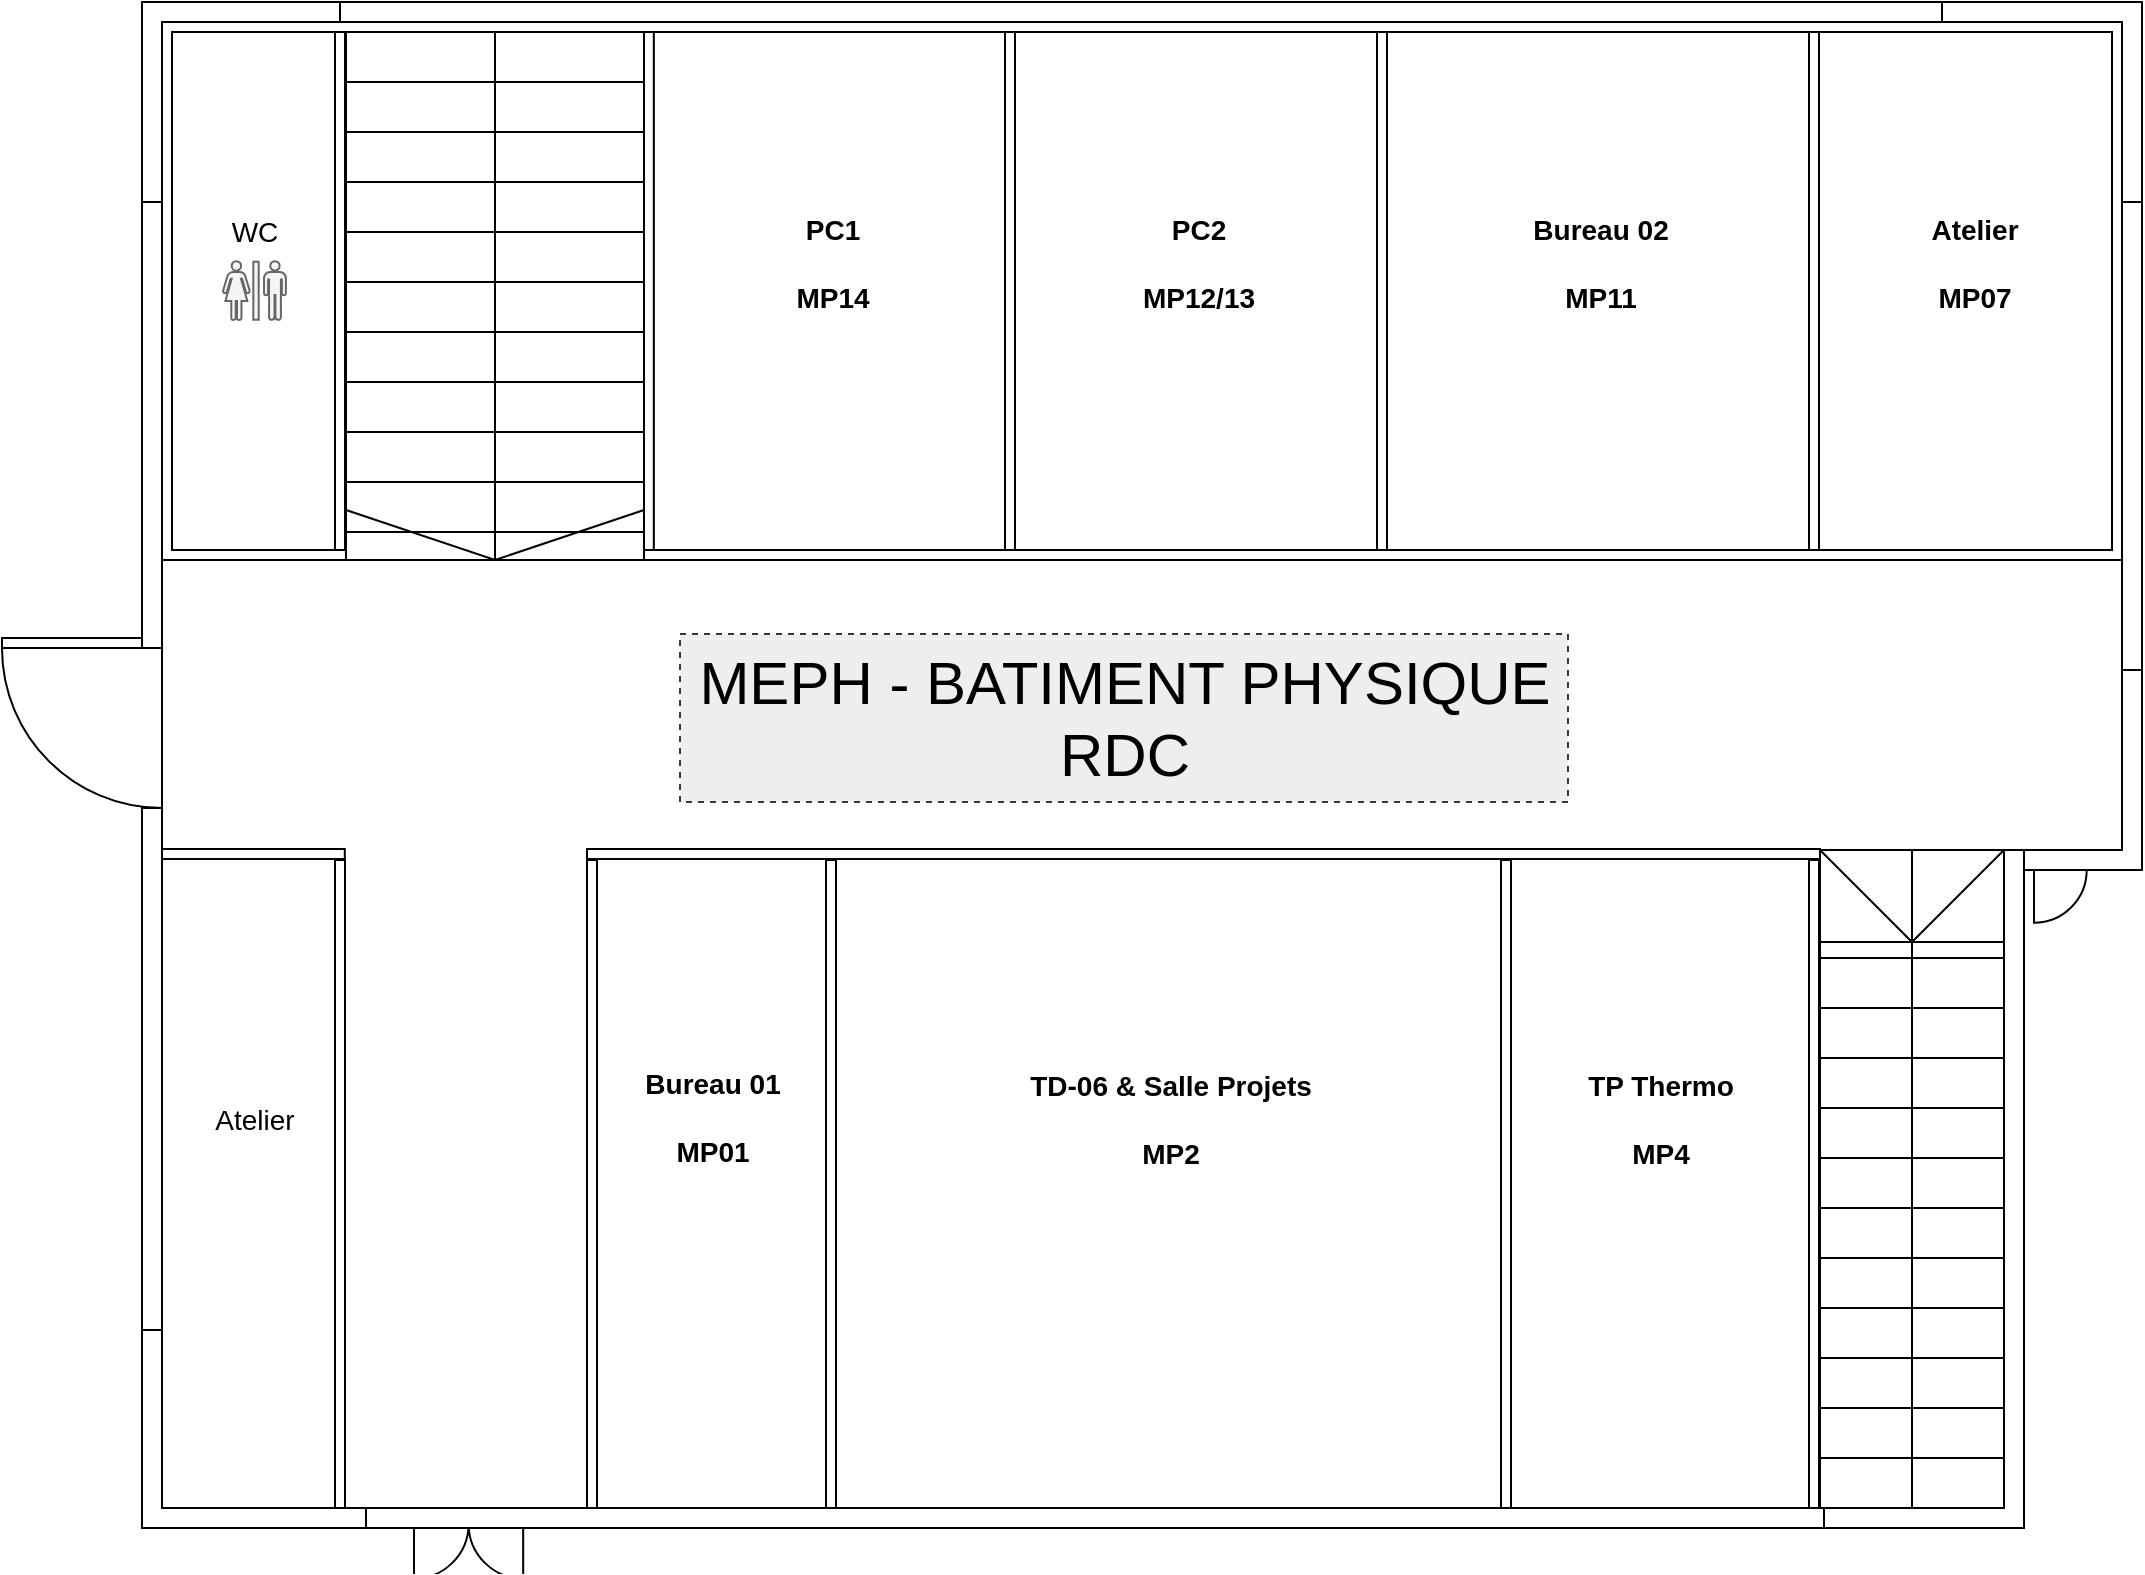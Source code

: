 <mxfile version="24.8.4" pages="4">
  <diagram name="RDC" id="pPMbkzpgSLtbPCeR25Ku">
    <mxGraphModel dx="1378" dy="1134" grid="0" gridSize="10" guides="1" tooltips="1" connect="1" arrows="1" fold="1" page="1" pageScale="1" pageWidth="1169" pageHeight="827" background="none" math="0" shadow="0">
      <root>
        <mxCell id="0" />
        <mxCell id="1" parent="0" />
        <mxCell id="QVF2bsJ_1iVcUbZhZ82J-13" value="" style="verticalLabelPosition=bottom;html=1;verticalAlign=top;align=center;shape=mxgraph.floorplan.wall;direction=south;fontFamily=Helvetica;fontSize=12;wallThickness=5;rotation=90;" parent="1" vertex="1">
          <mxGeometry x="130.57" y="412.19" width="10" height="91.63" as="geometry" />
        </mxCell>
        <mxCell id="QVF2bsJ_1iVcUbZhZ82J-2" value="" style="verticalLabelPosition=bottom;html=1;verticalAlign=top;align=center;shape=mxgraph.floorplan.doorLeft;aspect=fixed;" parent="1" vertex="1">
          <mxGeometry x="1026" y="461" width="26.35" height="28" as="geometry" />
        </mxCell>
        <mxCell id="_IVkNDHX0kQ2XHPlicY4-2" value="" style="verticalLabelPosition=bottom;html=1;verticalAlign=top;align=center;shape=mxgraph.floorplan.doorRight;aspect=fixed;" parent="1" vertex="1">
          <mxGeometry x="10" y="350" width="80" height="85" as="geometry" />
        </mxCell>
        <mxCell id="_IVkNDHX0kQ2XHPlicY4-4" value="" style="verticalLabelPosition=bottom;html=1;verticalAlign=top;align=center;shape=mxgraph.floorplan.wallCorner;direction=north" parent="1" vertex="1">
          <mxGeometry x="80" y="695" width="112" height="100" as="geometry" />
        </mxCell>
        <mxCell id="_IVkNDHX0kQ2XHPlicY4-5" value="" style="verticalLabelPosition=bottom;html=1;verticalAlign=top;align=center;shape=mxgraph.floorplan.wallCorner;" parent="1" vertex="1">
          <mxGeometry x="80" y="32" width="100" height="100" as="geometry" />
        </mxCell>
        <mxCell id="_IVkNDHX0kQ2XHPlicY4-6" value="" style="verticalLabelPosition=bottom;html=1;verticalAlign=top;align=center;shape=mxgraph.floorplan.wallCorner;direction=south;" parent="1" vertex="1">
          <mxGeometry x="980" y="32" width="100" height="100" as="geometry" />
        </mxCell>
        <mxCell id="_IVkNDHX0kQ2XHPlicY4-7" value="" style="verticalLabelPosition=bottom;html=1;verticalAlign=top;align=center;shape=mxgraph.floorplan.wallCorner;direction=west" parent="1" vertex="1">
          <mxGeometry x="921" y="456" width="100" height="339" as="geometry" />
        </mxCell>
        <mxCell id="_IVkNDHX0kQ2XHPlicY4-8" value="" style="verticalLabelPosition=bottom;html=1;verticalAlign=top;align=center;shape=mxgraph.floorplan.wall;direction=south;" parent="1" vertex="1">
          <mxGeometry x="1070" y="132" width="10" height="234" as="geometry" />
        </mxCell>
        <mxCell id="_IVkNDHX0kQ2XHPlicY4-10" value="" style="verticalLabelPosition=bottom;html=1;verticalAlign=top;align=center;shape=mxgraph.floorplan.wall;direction=south;" parent="1" vertex="1">
          <mxGeometry x="80" y="132" width="10" height="223" as="geometry" />
        </mxCell>
        <mxCell id="_IVkNDHX0kQ2XHPlicY4-11" value="" style="verticalLabelPosition=bottom;html=1;verticalAlign=top;align=center;shape=mxgraph.floorplan.wall;direction=south;" parent="1" vertex="1">
          <mxGeometry x="80" y="435" width="10" height="261" as="geometry" />
        </mxCell>
        <mxCell id="_IVkNDHX0kQ2XHPlicY4-12" value="" style="verticalLabelPosition=bottom;html=1;verticalAlign=top;align=center;shape=mxgraph.floorplan.wall;" parent="1" vertex="1">
          <mxGeometry x="179" y="32" width="801" height="10" as="geometry" />
        </mxCell>
        <mxCell id="-AyQobPHOPctwBnEzQVu-1" value="" style="verticalLabelPosition=bottom;html=1;verticalAlign=top;align=center;shape=mxgraph.floorplan.room;wallThickness=5;" parent="1" vertex="1">
          <mxGeometry x="90" y="42" width="980" height="269" as="geometry" />
        </mxCell>
        <mxCell id="-AyQobPHOPctwBnEzQVu-2" value="" style="verticalLabelPosition=bottom;html=1;verticalAlign=top;align=center;shape=mxgraph.floorplan.wall;direction=south;fontFamily=Helvetica;fontSize=12;wallThickness=5;" parent="1" vertex="1">
          <mxGeometry x="174" y="47" width="10" height="259" as="geometry" />
        </mxCell>
        <mxCell id="-AyQobPHOPctwBnEzQVu-5" value="" style="verticalLabelPosition=bottom;html=1;verticalAlign=top;align=center;shape=mxgraph.floorplan.wall;direction=south;fontFamily=Helvetica;fontSize=12;wallThickness=5;" parent="1" vertex="1">
          <mxGeometry x="328.41" y="47" width="10" height="259" as="geometry" />
        </mxCell>
        <mxCell id="-AyQobPHOPctwBnEzQVu-14" value="" style="verticalLabelPosition=bottom;html=1;verticalAlign=top;align=center;shape=mxgraph.floorplan.wall;direction=south;fontFamily=Helvetica;fontSize=12;wallThickness=5;" parent="1" vertex="1">
          <mxGeometry x="509" y="47" width="10" height="259" as="geometry" />
        </mxCell>
        <mxCell id="-AyQobPHOPctwBnEzQVu-17" value="" style="verticalLabelPosition=bottom;html=1;verticalAlign=top;align=center;shape=mxgraph.floorplan.doorDouble;aspect=fixed;strokeColor=default;fontFamily=Helvetica;fontSize=12;fontColor=default;fillColor=default;" parent="1" vertex="1">
          <mxGeometry x="216.0" y="788" width="54.59" height="29" as="geometry" />
        </mxCell>
        <mxCell id="-AyQobPHOPctwBnEzQVu-22" value="" style="verticalLabelPosition=bottom;html=1;verticalAlign=top;align=center;shape=mxgraph.floorplan.wall;fontFamily=Helvetica;fontSize=12;" parent="1" vertex="1">
          <mxGeometry x="192" y="785" width="729" height="10" as="geometry" />
        </mxCell>
        <mxCell id="-AyQobPHOPctwBnEzQVu-25" value="" style="verticalLabelPosition=bottom;html=1;verticalAlign=top;align=center;shape=mxgraph.floorplan.wall;direction=south;fontFamily=Helvetica;fontSize=12;wallThickness=5;" parent="1" vertex="1">
          <mxGeometry x="695" y="47" width="10" height="259" as="geometry" />
        </mxCell>
        <mxCell id="-AyQobPHOPctwBnEzQVu-36" value="" style="verticalLabelPosition=bottom;html=1;verticalAlign=top;align=center;shape=mxgraph.floorplan.wall;direction=south;fontFamily=Helvetica;fontSize=12;wallThickness=5;" parent="1" vertex="1">
          <mxGeometry x="911" y="47" width="10" height="259" as="geometry" />
        </mxCell>
        <mxCell id="-AyQobPHOPctwBnEzQVu-37" value="" style="verticalLabelPosition=bottom;html=1;verticalAlign=top;align=center;shape=mxgraph.floorplan.wall;direction=south;fontFamily=Helvetica;fontSize=12;wallThickness=5;" parent="1" vertex="1">
          <mxGeometry x="300" y="461" width="10" height="324" as="geometry" />
        </mxCell>
        <mxCell id="-AyQobPHOPctwBnEzQVu-42" value="&lt;div style=&quot;font-size: 14px;&quot;&gt;Atelier&lt;/div&gt;&lt;div style=&quot;font-size: 14px;&quot;&gt;&lt;br&gt;&lt;/div&gt;&lt;div style=&quot;font-size: 14px;&quot;&gt;MP07&lt;/div&gt;" style="text;html=1;align=center;verticalAlign=middle;resizable=0;points=[];autosize=1;strokeColor=none;fillColor=none;fontFamily=Helvetica;fontSize=14;fontColor=default;fontStyle=1" parent="1" vertex="1">
          <mxGeometry x="967" y="132" width="58" height="62" as="geometry" />
        </mxCell>
        <mxCell id="-AyQobPHOPctwBnEzQVu-45" value="MEPH - BATIMENT PHYSIQUE&lt;div&gt;RDC&lt;/div&gt;" style="text;html=1;align=center;verticalAlign=middle;resizable=0;points=[];autosize=1;fontFamily=Helvetica;fontSize=30;fillColor=#eeeeee;strokeColor=#36393d;dashed=1;" parent="1" vertex="1">
          <mxGeometry x="349" y="348" width="444" height="84" as="geometry" />
        </mxCell>
        <mxCell id="QVF2bsJ_1iVcUbZhZ82J-1" value="" style="verticalLabelPosition=bottom;html=1;verticalAlign=top;align=center;shape=mxgraph.floorplan.wallCorner;direction=west" parent="1" vertex="1">
          <mxGeometry x="1021" y="366" width="59" height="100" as="geometry" />
        </mxCell>
        <mxCell id="QVF2bsJ_1iVcUbZhZ82J-3" value="" style="verticalLabelPosition=bottom;html=1;verticalAlign=top;align=center;shape=mxgraph.floorplan.stairsRest;rotation=-90;" parent="1" vertex="1">
          <mxGeometry x="800.5" y="574.5" width="329" height="92" as="geometry" />
        </mxCell>
        <mxCell id="QVF2bsJ_1iVcUbZhZ82J-4" value="&lt;div style=&quot;font-size: 14px;&quot;&gt;Bureau 02&lt;/div&gt;&lt;div style=&quot;font-size: 14px;&quot;&gt;&lt;br&gt;&lt;/div&gt;&lt;div style=&quot;font-size: 14px;&quot;&gt;MP11&lt;/div&gt;" style="text;html=1;align=center;verticalAlign=middle;resizable=0;points=[];autosize=1;strokeColor=none;fillColor=none;fontFamily=Helvetica;fontSize=14;fontColor=default;fontStyle=1" parent="1" vertex="1">
          <mxGeometry x="767" y="132" width="83" height="62" as="geometry" />
        </mxCell>
        <mxCell id="QVF2bsJ_1iVcUbZhZ82J-5" value="&lt;div style=&quot;font-size: 14px;&quot;&gt;PC2&lt;/div&gt;&lt;div style=&quot;font-size: 14px;&quot;&gt;&lt;br&gt;&lt;/div&gt;&lt;div style=&quot;font-size: 14px;&quot;&gt;MP12/13&lt;/div&gt;" style="text;html=1;align=center;verticalAlign=middle;resizable=0;points=[];autosize=1;strokeColor=none;fillColor=none;fontFamily=Helvetica;fontSize=14;fontColor=default;fontStyle=1" parent="1" vertex="1">
          <mxGeometry x="571" y="132" width="74" height="62" as="geometry" />
        </mxCell>
        <mxCell id="QVF2bsJ_1iVcUbZhZ82J-6" value="&lt;div style=&quot;font-size: 14px;&quot;&gt;PC1&lt;/div&gt;&lt;div style=&quot;font-size: 14px;&quot;&gt;&lt;br&gt;&lt;/div&gt;&lt;div style=&quot;font-size: 14px;&quot;&gt;MP14&lt;/div&gt;" style="text;html=1;align=center;verticalAlign=middle;resizable=0;points=[];autosize=1;strokeColor=none;fillColor=none;fontFamily=Helvetica;fontSize=14;fontColor=default;fontStyle=1" parent="1" vertex="1">
          <mxGeometry x="397" y="132" width="55" height="62" as="geometry" />
        </mxCell>
        <mxCell id="QVF2bsJ_1iVcUbZhZ82J-7" value="" style="verticalLabelPosition=bottom;html=1;verticalAlign=top;align=center;shape=mxgraph.floorplan.wall;direction=south;fontFamily=Helvetica;fontSize=12;wallThickness=5;rotation=90;" parent="1" vertex="1">
          <mxGeometry x="605.75" y="149.75" width="10" height="616.5" as="geometry" />
        </mxCell>
        <mxCell id="QVF2bsJ_1iVcUbZhZ82J-8" value="" style="verticalLabelPosition=bottom;html=1;verticalAlign=top;align=center;shape=mxgraph.floorplan.wall;direction=south;fontFamily=Helvetica;fontSize=12;wallThickness=5;" parent="1" vertex="1">
          <mxGeometry x="911" y="461" width="10" height="324" as="geometry" />
        </mxCell>
        <mxCell id="QVF2bsJ_1iVcUbZhZ82J-9" value="" style="verticalLabelPosition=bottom;html=1;verticalAlign=top;align=center;shape=mxgraph.floorplan.wall;direction=south;fontFamily=Helvetica;fontSize=12;wallThickness=5;" parent="1" vertex="1">
          <mxGeometry x="419.5" y="461" width="10" height="324" as="geometry" />
        </mxCell>
        <mxCell id="QVF2bsJ_1iVcUbZhZ82J-10" value="" style="verticalLabelPosition=bottom;html=1;verticalAlign=top;align=center;shape=mxgraph.floorplan.wall;direction=south;fontFamily=Helvetica;fontSize=12;wallThickness=5;" parent="1" vertex="1">
          <mxGeometry x="757" y="461" width="10" height="324" as="geometry" />
        </mxCell>
        <mxCell id="QVF2bsJ_1iVcUbZhZ82J-11" value="&lt;div style=&quot;font-size: 14px;&quot;&gt;Bureau 01&lt;/div&gt;&lt;div style=&quot;font-size: 14px;&quot;&gt;&lt;br&gt;&lt;/div&gt;&lt;div style=&quot;font-size: 14px;&quot;&gt;MP01&lt;/div&gt;" style="text;html=1;align=center;verticalAlign=middle;resizable=0;points=[];autosize=1;strokeColor=none;fillColor=none;fontFamily=Helvetica;fontSize=14;fontColor=default;fontStyle=1" parent="1" vertex="1">
          <mxGeometry x="323" y="559" width="83" height="62" as="geometry" />
        </mxCell>
        <mxCell id="QVF2bsJ_1iVcUbZhZ82J-12" value="" style="verticalLabelPosition=bottom;html=1;verticalAlign=top;align=center;shape=mxgraph.floorplan.wall;direction=south;fontFamily=Helvetica;fontSize=12;wallThickness=5;" parent="1" vertex="1">
          <mxGeometry x="174" y="461" width="10" height="324" as="geometry" />
        </mxCell>
        <mxCell id="QVF2bsJ_1iVcUbZhZ82J-14" value="&lt;div style=&quot;font-size: 14px;&quot;&gt;&lt;span style=&quot;font-weight: normal;&quot;&gt;Atelier&lt;/span&gt;&lt;/div&gt;" style="text;html=1;align=center;verticalAlign=middle;resizable=0;points=[];autosize=1;strokeColor=none;fillColor=none;fontFamily=Helvetica;fontSize=14;fontColor=default;fontStyle=1" parent="1" vertex="1">
          <mxGeometry x="107.07" y="576" width="58" height="29" as="geometry" />
        </mxCell>
        <mxCell id="QVF2bsJ_1iVcUbZhZ82J-15" value="&lt;div style=&quot;font-size: 14px;&quot;&gt;TD-06 &amp;amp; Salle Projets&lt;/div&gt;&lt;div style=&quot;font-size: 14px;&quot;&gt;&lt;br&gt;&lt;/div&gt;&lt;div style=&quot;font-size: 14px;&quot;&gt;MP2&lt;/div&gt;" style="text;html=1;align=center;verticalAlign=middle;resizable=0;points=[];autosize=1;strokeColor=none;fillColor=none;fontFamily=Helvetica;fontSize=14;fontColor=default;fontStyle=1" parent="1" vertex="1">
          <mxGeometry x="517" y="559.5" width="153" height="62" as="geometry" />
        </mxCell>
        <mxCell id="QVF2bsJ_1iVcUbZhZ82J-17" value="&lt;div style=&quot;font-size: 14px;&quot;&gt;TP Thermo&lt;/div&gt;&lt;div style=&quot;font-size: 14px;&quot;&gt;&lt;br&gt;&lt;/div&gt;&lt;div style=&quot;font-size: 14px;&quot;&gt;MP4&lt;/div&gt;" style="text;html=1;align=center;verticalAlign=middle;resizable=0;points=[];autosize=1;strokeColor=none;fillColor=none;fontFamily=Helvetica;fontSize=14;fontColor=default;fontStyle=1" parent="1" vertex="1">
          <mxGeometry x="795" y="559.5" width="88" height="62" as="geometry" />
        </mxCell>
        <mxCell id="QVF2bsJ_1iVcUbZhZ82J-18" value="" style="verticalLabelPosition=bottom;html=1;verticalAlign=top;align=center;shape=mxgraph.floorplan.stairs;direction=south;" parent="1" vertex="1">
          <mxGeometry x="182" y="47" width="149" height="264" as="geometry" />
        </mxCell>
        <mxCell id="QVF2bsJ_1iVcUbZhZ82J-19" value="&lt;div style=&quot;font-size: 14px;&quot;&gt;&lt;span style=&quot;font-weight: normal;&quot;&gt;WC&lt;/span&gt;&lt;/div&gt;" style="text;html=1;align=center;verticalAlign=middle;resizable=0;points=[];autosize=1;strokeColor=none;fillColor=none;fontFamily=Helvetica;fontSize=14;fontColor=default;fontStyle=1" parent="1" vertex="1">
          <mxGeometry x="115.57" y="132" width="41" height="29" as="geometry" />
        </mxCell>
        <mxCell id="QVF2bsJ_1iVcUbZhZ82J-20" value="" style="shape=mxgraph.signs.people.unisex;html=1;pointerEvents=1;fillColor=#f5f5f5;strokeColor=#666666;verticalLabelPosition=bottom;verticalAlign=top;align=center;sketch=0;fontColor=#333333;" parent="1" vertex="1">
          <mxGeometry x="120.19" y="161.58" width="31.76" height="29.84" as="geometry" />
        </mxCell>
      </root>
    </mxGraphModel>
  </diagram>
  <diagram name="1ER" id="lTzms5Ag2x-GWfR64x4w">
    <mxGraphModel dx="1378" dy="1134" grid="0" gridSize="10" guides="1" tooltips="1" connect="1" arrows="1" fold="1" page="1" pageScale="1" pageWidth="1169" pageHeight="827" background="none" math="0" shadow="0">
      <root>
        <mxCell id="Q3FDXb9cSVVMJrPv5POJ-0" />
        <mxCell id="Q3FDXb9cSVVMJrPv5POJ-1" parent="Q3FDXb9cSVVMJrPv5POJ-0" />
        <mxCell id="Z5IaBPt9UDDFz6S_rOoi-1" value="" style="verticalLabelPosition=bottom;html=1;verticalAlign=top;align=center;shape=mxgraph.floorplan.wallCorner;direction=north;wallThickness=5;" parent="Q3FDXb9cSVVMJrPv5POJ-1" vertex="1">
          <mxGeometry x="367" y="459" width="57" height="102" as="geometry" />
        </mxCell>
        <mxCell id="Q3FDXb9cSVVMJrPv5POJ-29" value="" style="verticalLabelPosition=bottom;html=1;verticalAlign=top;align=center;shape=mxgraph.floorplan.wall;direction=south;fontFamily=Helvetica;fontSize=12;wallThickness=5;rotation=90;" parent="Q3FDXb9cSVVMJrPv5POJ-1" vertex="1">
          <mxGeometry x="499.45" y="43.44" width="10" height="829.12" as="geometry" />
        </mxCell>
        <mxCell id="Q3FDXb9cSVVMJrPv5POJ-5" value="" style="verticalLabelPosition=bottom;html=1;verticalAlign=top;align=center;shape=mxgraph.floorplan.wallCorner;direction=north" parent="Q3FDXb9cSVVMJrPv5POJ-1" vertex="1">
          <mxGeometry x="80" y="695" width="112" height="100" as="geometry" />
        </mxCell>
        <mxCell id="Q3FDXb9cSVVMJrPv5POJ-6" value="" style="verticalLabelPosition=bottom;html=1;verticalAlign=top;align=center;shape=mxgraph.floorplan.wallCorner;" parent="Q3FDXb9cSVVMJrPv5POJ-1" vertex="1">
          <mxGeometry x="80" y="32" width="100" height="100" as="geometry" />
        </mxCell>
        <mxCell id="Q3FDXb9cSVVMJrPv5POJ-7" value="" style="verticalLabelPosition=bottom;html=1;verticalAlign=top;align=center;shape=mxgraph.floorplan.wallCorner;direction=south;" parent="Q3FDXb9cSVVMJrPv5POJ-1" vertex="1">
          <mxGeometry x="980" y="32" width="100" height="100" as="geometry" />
        </mxCell>
        <mxCell id="Q3FDXb9cSVVMJrPv5POJ-8" value="" style="verticalLabelPosition=bottom;html=1;verticalAlign=top;align=center;shape=mxgraph.floorplan.wallCorner;direction=west" parent="Q3FDXb9cSVVMJrPv5POJ-1" vertex="1">
          <mxGeometry x="921" y="456" width="100" height="339" as="geometry" />
        </mxCell>
        <mxCell id="Q3FDXb9cSVVMJrPv5POJ-9" value="" style="verticalLabelPosition=bottom;html=1;verticalAlign=top;align=center;shape=mxgraph.floorplan.wall;direction=south;" parent="Q3FDXb9cSVVMJrPv5POJ-1" vertex="1">
          <mxGeometry x="1070" y="132" width="10" height="234" as="geometry" />
        </mxCell>
        <mxCell id="Q3FDXb9cSVVMJrPv5POJ-10" value="" style="verticalLabelPosition=bottom;html=1;verticalAlign=top;align=center;shape=mxgraph.floorplan.wall;direction=south;" parent="Q3FDXb9cSVVMJrPv5POJ-1" vertex="1">
          <mxGeometry x="80" y="132" width="10" height="564" as="geometry" />
        </mxCell>
        <mxCell id="Q3FDXb9cSVVMJrPv5POJ-12" value="" style="verticalLabelPosition=bottom;html=1;verticalAlign=top;align=center;shape=mxgraph.floorplan.wall;" parent="Q3FDXb9cSVVMJrPv5POJ-1" vertex="1">
          <mxGeometry x="179" y="32" width="801" height="10" as="geometry" />
        </mxCell>
        <mxCell id="Q3FDXb9cSVVMJrPv5POJ-13" value="" style="verticalLabelPosition=bottom;html=1;verticalAlign=top;align=center;shape=mxgraph.floorplan.room;wallThickness=5;" parent="Q3FDXb9cSVVMJrPv5POJ-1" vertex="1">
          <mxGeometry x="90" y="42" width="980" height="269" as="geometry" />
        </mxCell>
        <mxCell id="Q3FDXb9cSVVMJrPv5POJ-14" value="" style="verticalLabelPosition=bottom;html=1;verticalAlign=top;align=center;shape=mxgraph.floorplan.wall;direction=south;fontFamily=Helvetica;fontSize=12;wallThickness=5;" parent="Q3FDXb9cSVVMJrPv5POJ-1" vertex="1">
          <mxGeometry x="174" y="47" width="10" height="259" as="geometry" />
        </mxCell>
        <mxCell id="Q3FDXb9cSVVMJrPv5POJ-15" value="" style="verticalLabelPosition=bottom;html=1;verticalAlign=top;align=center;shape=mxgraph.floorplan.wall;direction=south;fontFamily=Helvetica;fontSize=12;wallThickness=5;" parent="Q3FDXb9cSVVMJrPv5POJ-1" vertex="1">
          <mxGeometry x="328.41" y="47" width="10" height="259" as="geometry" />
        </mxCell>
        <mxCell id="Q3FDXb9cSVVMJrPv5POJ-16" value="" style="verticalLabelPosition=bottom;html=1;verticalAlign=top;align=center;shape=mxgraph.floorplan.wall;direction=south;fontFamily=Helvetica;fontSize=12;wallThickness=5;" parent="Q3FDXb9cSVVMJrPv5POJ-1" vertex="1">
          <mxGeometry x="509" y="47" width="10" height="259" as="geometry" />
        </mxCell>
        <mxCell id="Q3FDXb9cSVVMJrPv5POJ-18" value="" style="verticalLabelPosition=bottom;html=1;verticalAlign=top;align=center;shape=mxgraph.floorplan.wall;fontFamily=Helvetica;fontSize=12;" parent="Q3FDXb9cSVVMJrPv5POJ-1" vertex="1">
          <mxGeometry x="192" y="785" width="729" height="10" as="geometry" />
        </mxCell>
        <mxCell id="Q3FDXb9cSVVMJrPv5POJ-19" value="" style="verticalLabelPosition=bottom;html=1;verticalAlign=top;align=center;shape=mxgraph.floorplan.wall;direction=south;fontFamily=Helvetica;fontSize=12;wallThickness=5;" parent="Q3FDXb9cSVVMJrPv5POJ-1" vertex="1">
          <mxGeometry x="695" y="47" width="10" height="259" as="geometry" />
        </mxCell>
        <mxCell id="Q3FDXb9cSVVMJrPv5POJ-20" value="" style="verticalLabelPosition=bottom;html=1;verticalAlign=top;align=center;shape=mxgraph.floorplan.wall;direction=south;fontFamily=Helvetica;fontSize=12;wallThickness=5;" parent="Q3FDXb9cSVVMJrPv5POJ-1" vertex="1">
          <mxGeometry x="911" y="47" width="10" height="259" as="geometry" />
        </mxCell>
        <mxCell id="Q3FDXb9cSVVMJrPv5POJ-22" value="&lt;div style=&quot;font-size: 14px;&quot;&gt;TP Méca des fluides&lt;/div&gt;&lt;div style=&quot;font-size: 14px;&quot;&gt;&lt;br&gt;&lt;/div&gt;&lt;div style=&quot;font-size: 14px;&quot;&gt;MP30&lt;/div&gt;" style="text;html=1;align=center;verticalAlign=middle;resizable=0;points=[];autosize=1;strokeColor=none;fillColor=none;fontFamily=Helvetica;fontSize=14;fontColor=default;fontStyle=1" parent="Q3FDXb9cSVVMJrPv5POJ-1" vertex="1">
          <mxGeometry x="916" y="132" width="145" height="62" as="geometry" />
        </mxCell>
        <mxCell id="Q3FDXb9cSVVMJrPv5POJ-23" value="MEPH - BATIMENT PHYSIQUE&lt;div&gt;1ER ETAGE&lt;/div&gt;" style="text;html=1;align=center;verticalAlign=middle;resizable=0;points=[];autosize=1;fontFamily=Helvetica;fontSize=30;fillColor=#eeeeee;strokeColor=#36393d;dashed=1;" parent="Q3FDXb9cSVVMJrPv5POJ-1" vertex="1">
          <mxGeometry x="349" y="348" width="444" height="84" as="geometry" />
        </mxCell>
        <mxCell id="Q3FDXb9cSVVMJrPv5POJ-24" value="" style="verticalLabelPosition=bottom;html=1;verticalAlign=top;align=center;shape=mxgraph.floorplan.wallCorner;direction=west" parent="Q3FDXb9cSVVMJrPv5POJ-1" vertex="1">
          <mxGeometry x="1021" y="366" width="59" height="100" as="geometry" />
        </mxCell>
        <mxCell id="Q3FDXb9cSVVMJrPv5POJ-25" value="" style="verticalLabelPosition=bottom;html=1;verticalAlign=top;align=center;shape=mxgraph.floorplan.stairsRest;rotation=-90;" parent="Q3FDXb9cSVVMJrPv5POJ-1" vertex="1">
          <mxGeometry x="800.5" y="574.5" width="329" height="92" as="geometry" />
        </mxCell>
        <mxCell id="Q3FDXb9cSVVMJrPv5POJ-26" value="&lt;div style=&quot;font-size: 14px;&quot;&gt;Chambre Anéchoïque&lt;/div&gt;&lt;div style=&quot;font-size: 14px;&quot;&gt;&lt;br&gt;&lt;/div&gt;&lt;div style=&quot;font-size: 14px;&quot;&gt;MP?&lt;/div&gt;" style="text;html=1;align=center;verticalAlign=middle;resizable=0;points=[];autosize=1;strokeColor=none;fillColor=none;fontFamily=Helvetica;fontSize=14;fontColor=default;fontStyle=1" parent="Q3FDXb9cSVVMJrPv5POJ-1" vertex="1">
          <mxGeometry x="732" y="132" width="153" height="62" as="geometry" />
        </mxCell>
        <mxCell id="Q3FDXb9cSVVMJrPv5POJ-27" value="&lt;div style=&quot;font-size: 14px;&quot;&gt;TP Electronique&lt;/div&gt;&lt;div style=&quot;font-size: 14px;&quot;&gt;Instrumentation&lt;/div&gt;&lt;div style=&quot;font-size: 14px;&quot;&gt;&lt;br&gt;&lt;/div&gt;&lt;div style=&quot;font-size: 14px;&quot;&gt;MP36&lt;/div&gt;" style="text;html=1;align=center;verticalAlign=middle;resizable=0;points=[];autosize=1;strokeColor=none;fillColor=none;fontFamily=Helvetica;fontSize=14;fontColor=default;fontStyle=1" parent="Q3FDXb9cSVVMJrPv5POJ-1" vertex="1">
          <mxGeometry x="549" y="115" width="117" height="79" as="geometry" />
        </mxCell>
        <mxCell id="Q3FDXb9cSVVMJrPv5POJ-28" value="&lt;div style=&quot;font-size: 14px;&quot;&gt;TP Acoustique&lt;/div&gt;&lt;div style=&quot;font-size: 14px;&quot;&gt;&lt;br&gt;&lt;/div&gt;&lt;div style=&quot;font-size: 14px;&quot;&gt;MP37&lt;/div&gt;" style="text;html=1;align=center;verticalAlign=middle;resizable=0;points=[];autosize=1;strokeColor=none;fillColor=none;fontFamily=Helvetica;fontSize=14;fontColor=default;fontStyle=1" parent="Q3FDXb9cSVVMJrPv5POJ-1" vertex="1">
          <mxGeometry x="371" y="132" width="108" height="62" as="geometry" />
        </mxCell>
        <mxCell id="Q3FDXb9cSVVMJrPv5POJ-30" value="" style="verticalLabelPosition=bottom;html=1;verticalAlign=top;align=center;shape=mxgraph.floorplan.wall;direction=south;fontFamily=Helvetica;fontSize=12;wallThickness=5;" parent="Q3FDXb9cSVVMJrPv5POJ-1" vertex="1">
          <mxGeometry x="911" y="461" width="10" height="324" as="geometry" />
        </mxCell>
        <mxCell id="Q3FDXb9cSVVMJrPv5POJ-31" value="" style="verticalLabelPosition=bottom;html=1;verticalAlign=top;align=center;shape=mxgraph.floorplan.wall;direction=south;fontFamily=Helvetica;fontSize=12;wallThickness=5;" parent="Q3FDXb9cSVVMJrPv5POJ-1" vertex="1">
          <mxGeometry x="419.5" y="461" width="10" height="324" as="geometry" />
        </mxCell>
        <mxCell id="Q3FDXb9cSVVMJrPv5POJ-32" value="" style="verticalLabelPosition=bottom;html=1;verticalAlign=top;align=center;shape=mxgraph.floorplan.wall;direction=south;fontFamily=Helvetica;fontSize=12;wallThickness=5;" parent="Q3FDXb9cSVVMJrPv5POJ-1" vertex="1">
          <mxGeometry x="757" y="461" width="10" height="324" as="geometry" />
        </mxCell>
        <mxCell id="Q3FDXb9cSVVMJrPv5POJ-33" value="&lt;div style=&quot;font-size: 14px;&quot;&gt;Bureau 03&lt;/div&gt;&lt;div style=&quot;font-size: 14px;&quot;&gt;&lt;br&gt;&lt;/div&gt;&lt;div style=&quot;font-size: 14px;&quot;&gt;MP22&lt;/div&gt;" style="text;html=1;align=center;verticalAlign=middle;resizable=0;points=[];autosize=1;strokeColor=none;fillColor=none;fontFamily=Helvetica;fontSize=14;fontColor=default;fontStyle=1" parent="Q3FDXb9cSVVMJrPv5POJ-1" vertex="1">
          <mxGeometry x="156.57" y="589.5" width="83" height="62" as="geometry" />
        </mxCell>
        <mxCell id="Q3FDXb9cSVVMJrPv5POJ-36" value="&lt;div style=&quot;font-size: 14px;&quot;&gt;TP Electronique&lt;/div&gt;&lt;div style=&quot;font-size: 14px;&quot;&gt;Multi-capteurs&lt;/div&gt;&lt;div style=&quot;font-size: 14px;&quot;&gt;&lt;br&gt;&lt;/div&gt;&lt;div style=&quot;font-size: 14px;&quot;&gt;MP25&lt;/div&gt;" style="text;html=1;align=center;verticalAlign=middle;resizable=0;points=[];autosize=1;strokeColor=none;fillColor=none;fontFamily=Helvetica;fontSize=14;fontColor=default;fontStyle=1" parent="Q3FDXb9cSVVMJrPv5POJ-1" vertex="1">
          <mxGeometry x="445.95" y="572.5" width="117" height="79" as="geometry" />
        </mxCell>
        <mxCell id="Q3FDXb9cSVVMJrPv5POJ-37" value="&lt;div style=&quot;font-size: 14px;&quot;&gt;TP Méca Vibratoire&lt;/div&gt;&lt;div style=&quot;font-size: 14px;&quot;&gt;Electromag&lt;/div&gt;&lt;div style=&quot;font-size: 14px;&quot;&gt;&lt;br&gt;&lt;/div&gt;&lt;div style=&quot;font-size: 14px;&quot;&gt;MP27&lt;/div&gt;" style="text;html=1;align=center;verticalAlign=middle;resizable=0;points=[];autosize=1;strokeColor=none;fillColor=none;fontFamily=Helvetica;fontSize=14;fontColor=default;fontStyle=1" parent="Q3FDXb9cSVVMJrPv5POJ-1" vertex="1">
          <mxGeometry x="605" y="572.5" width="137" height="79" as="geometry" />
        </mxCell>
        <mxCell id="Q3FDXb9cSVVMJrPv5POJ-39" value="" style="verticalLabelPosition=bottom;html=1;verticalAlign=top;align=center;shape=mxgraph.floorplan.stairs;direction=south;" parent="Q3FDXb9cSVVMJrPv5POJ-1" vertex="1">
          <mxGeometry x="182" y="47" width="149" height="264" as="geometry" />
        </mxCell>
        <mxCell id="Q3FDXb9cSVVMJrPv5POJ-40" value="&lt;div style=&quot;font-size: 14px;&quot;&gt;&lt;span style=&quot;font-weight: normal;&quot;&gt;WC&lt;/span&gt;&lt;/div&gt;" style="text;html=1;align=center;verticalAlign=middle;resizable=0;points=[];autosize=1;strokeColor=none;fillColor=none;fontFamily=Helvetica;fontSize=14;fontColor=default;fontStyle=1" parent="Q3FDXb9cSVVMJrPv5POJ-1" vertex="1">
          <mxGeometry x="115.57" y="132" width="41" height="29" as="geometry" />
        </mxCell>
        <mxCell id="Q3FDXb9cSVVMJrPv5POJ-41" value="" style="shape=mxgraph.signs.people.unisex;html=1;pointerEvents=1;fillColor=#f5f5f5;strokeColor=#666666;verticalLabelPosition=bottom;verticalAlign=top;align=center;sketch=0;fontColor=#333333;" parent="Q3FDXb9cSVVMJrPv5POJ-1" vertex="1">
          <mxGeometry x="120.19" y="161.58" width="31.76" height="29.84" as="geometry" />
        </mxCell>
        <mxCell id="Z5IaBPt9UDDFz6S_rOoi-0" value="" style="verticalLabelPosition=bottom;html=1;verticalAlign=top;align=center;shape=mxgraph.floorplan.wall;direction=south;fontFamily=Helvetica;fontSize=12;wallThickness=5;" parent="Q3FDXb9cSVVMJrPv5POJ-1" vertex="1">
          <mxGeometry x="306" y="461" width="10" height="324" as="geometry" />
        </mxCell>
        <mxCell id="Z5IaBPt9UDDFz6S_rOoi-2" value="&lt;div style=&quot;font-size: 14px;&quot;&gt;&lt;span style=&quot;font-weight: normal;&quot;&gt;Stockage&lt;/span&gt;&lt;/div&gt;&lt;div style=&quot;font-size: 14px;&quot;&gt;&lt;span style=&quot;font-weight: normal;&quot;&gt;&lt;br&gt;&lt;/span&gt;&lt;/div&gt;&lt;div style=&quot;font-size: 14px;&quot;&gt;&lt;span style=&quot;font-weight: normal;&quot;&gt;MP21&lt;/span&gt;&lt;/div&gt;" style="text;html=1;align=center;verticalAlign=middle;resizable=0;points=[];autosize=1;strokeColor=none;fillColor=none;fontFamily=Helvetica;fontSize=14;fontColor=default;fontStyle=1" parent="Q3FDXb9cSVVMJrPv5POJ-1" vertex="1">
          <mxGeometry x="330" y="590" width="76" height="62" as="geometry" />
        </mxCell>
        <mxCell id="Z5IaBPt9UDDFz6S_rOoi-3" value="&lt;div style=&quot;font-size: 9px;&quot;&gt;&lt;span style=&quot;font-weight: normal; font-size: 9px;&quot;&gt;Local&lt;/span&gt;&lt;/div&gt;&lt;div style=&quot;font-size: 9px;&quot;&gt;&lt;span style=&quot;font-weight: normal; font-size: 9px;&quot;&gt;Technique&lt;/span&gt;&lt;/div&gt;&lt;div style=&quot;font-size: 9px;&quot;&gt;&lt;span style=&quot;font-weight: normal; font-size: 9px;&quot;&gt;Réseau&lt;/span&gt;&lt;/div&gt;" style="text;html=1;align=center;verticalAlign=middle;resizable=0;points=[];autosize=1;strokeColor=none;fillColor=none;fontFamily=Helvetica;fontSize=9;fontColor=default;fontStyle=1" parent="Q3FDXb9cSVVMJrPv5POJ-1" vertex="1">
          <mxGeometry x="366" y="488" width="59" height="44" as="geometry" />
        </mxCell>
        <mxCell id="DoBCswWXR6I-hDUjXMwj-0" value="&lt;div style=&quot;font-size: 14px;&quot;&gt;TP Méca des fluides&lt;/div&gt;&lt;div style=&quot;font-size: 14px;&quot;&gt;&lt;br&gt;&lt;/div&gt;&lt;div style=&quot;font-size: 14px;&quot;&gt;MP28&lt;/div&gt;" style="text;html=1;align=center;verticalAlign=middle;resizable=0;points=[];autosize=1;strokeColor=none;fillColor=none;fontFamily=Helvetica;fontSize=14;fontColor=default;fontStyle=1" vertex="1" parent="Q3FDXb9cSVVMJrPv5POJ-1">
          <mxGeometry x="766" y="589.5" width="145" height="62" as="geometry" />
        </mxCell>
        <mxCell id="DoBCswWXR6I-hDUjXMwj-1" value="" style="verticalLabelPosition=bottom;html=1;verticalAlign=top;align=center;shape=mxgraph.floorplan.wall;direction=south;fontFamily=Helvetica;fontSize=12;wallThickness=5;" vertex="1" parent="Q3FDXb9cSVVMJrPv5POJ-1">
          <mxGeometry x="580" y="461" width="10" height="324" as="geometry" />
        </mxCell>
      </root>
    </mxGraphModel>
  </diagram>
  <diagram id="KzonhfS6JFtZSyby_qVL" name="Baie 1er etage">
    <mxGraphModel dx="1740" dy="1148" grid="1" gridSize="10" guides="1" tooltips="1" connect="1" arrows="1" fold="1" page="1" pageScale="1" pageWidth="827" pageHeight="1169" math="0" shadow="0">
      <root>
        <mxCell id="0" />
        <mxCell id="1" parent="0" />
        <mxCell id="J5NKjMaJiQjN-nnqemLr-1" value="" style="verticalLabelPosition=bottom;dashed=0;shadow=0;html=1;align=center;verticalAlign=top;shape=mxgraph.cabinets.cabinet;hasStand=1" vertex="1" parent="1">
          <mxGeometry x="80" y="190" width="620" height="930" as="geometry" />
        </mxCell>
        <mxCell id="J5NKjMaJiQjN-nnqemLr-2" value="" style="shape=mxgraph.rack.cisco.cisco_nexus_3064_switch;html=1;labelPosition=right;align=left;spacingLeft=15;dashed=0;shadow=0;fillColor=#ffffff;" vertex="1" parent="1">
          <mxGeometry x="95" y="410" width="590" height="70" as="geometry" />
        </mxCell>
        <mxCell id="J5NKjMaJiQjN-nnqemLr-3" value="" style="shape=mxgraph.rack.cisco.cisco_nexus_3064_switch;html=1;labelPosition=right;align=left;spacingLeft=15;dashed=0;shadow=0;fillColor=#ffffff;" vertex="1" parent="1">
          <mxGeometry x="95" y="510" width="590" height="70" as="geometry" />
        </mxCell>
        <mxCell id="J5NKjMaJiQjN-nnqemLr-4" value="Baie Réseau bat. physique (1er)" style="text;html=1;align=center;verticalAlign=middle;resizable=0;points=[];autosize=1;fontFamily=Helvetica;fontSize=30;fillColor=#eeeeee;strokeColor=#36393d;dashed=1;" vertex="1" parent="1">
          <mxGeometry x="165" y="39" width="450" height="50" as="geometry" />
        </mxCell>
      </root>
    </mxGraphModel>
  </diagram>
  <diagram name="2EME" id="QVrXLG03wh3Z3alblfzx">
    <mxGraphModel dx="1198" dy="1134" grid="0" gridSize="10" guides="1" tooltips="1" connect="1" arrows="1" fold="1" page="1" pageScale="1" pageWidth="1169" pageHeight="827" background="none" math="0" shadow="0">
      <root>
        <mxCell id="df3DP3QnAvFe5xYJdQJ--0" />
        <mxCell id="df3DP3QnAvFe5xYJdQJ--1" parent="df3DP3QnAvFe5xYJdQJ--0" />
        <mxCell id="df3DP3QnAvFe5xYJdQJ--5" value="" style="verticalLabelPosition=bottom;html=1;verticalAlign=top;align=center;shape=mxgraph.floorplan.wallCorner;direction=north" parent="df3DP3QnAvFe5xYJdQJ--1" vertex="1">
          <mxGeometry x="80" y="695" width="112" height="100" as="geometry" />
        </mxCell>
        <mxCell id="df3DP3QnAvFe5xYJdQJ--6" value="" style="verticalLabelPosition=bottom;html=1;verticalAlign=top;align=center;shape=mxgraph.floorplan.wallCorner;" parent="df3DP3QnAvFe5xYJdQJ--1" vertex="1">
          <mxGeometry x="80" y="32" width="100" height="100" as="geometry" />
        </mxCell>
        <mxCell id="df3DP3QnAvFe5xYJdQJ--7" value="" style="verticalLabelPosition=bottom;html=1;verticalAlign=top;align=center;shape=mxgraph.floorplan.wallCorner;direction=south;" parent="df3DP3QnAvFe5xYJdQJ--1" vertex="1">
          <mxGeometry x="980" y="32" width="100" height="100" as="geometry" />
        </mxCell>
        <mxCell id="df3DP3QnAvFe5xYJdQJ--8" value="" style="verticalLabelPosition=bottom;html=1;verticalAlign=top;align=center;shape=mxgraph.floorplan.wallCorner;direction=west" parent="df3DP3QnAvFe5xYJdQJ--1" vertex="1">
          <mxGeometry x="921" y="456" width="100" height="339" as="geometry" />
        </mxCell>
        <mxCell id="df3DP3QnAvFe5xYJdQJ--9" value="" style="verticalLabelPosition=bottom;html=1;verticalAlign=top;align=center;shape=mxgraph.floorplan.wall;direction=south;" parent="df3DP3QnAvFe5xYJdQJ--1" vertex="1">
          <mxGeometry x="1070" y="132" width="10" height="234" as="geometry" />
        </mxCell>
        <mxCell id="df3DP3QnAvFe5xYJdQJ--10" value="" style="verticalLabelPosition=bottom;html=1;verticalAlign=top;align=center;shape=mxgraph.floorplan.wall;direction=south;" parent="df3DP3QnAvFe5xYJdQJ--1" vertex="1">
          <mxGeometry x="80" y="132" width="10" height="564" as="geometry" />
        </mxCell>
        <mxCell id="df3DP3QnAvFe5xYJdQJ--12" value="" style="verticalLabelPosition=bottom;html=1;verticalAlign=top;align=center;shape=mxgraph.floorplan.wall;" parent="df3DP3QnAvFe5xYJdQJ--1" vertex="1">
          <mxGeometry x="179" y="32" width="801" height="10" as="geometry" />
        </mxCell>
        <mxCell id="df3DP3QnAvFe5xYJdQJ--13" value="" style="verticalLabelPosition=bottom;html=1;verticalAlign=top;align=center;shape=mxgraph.floorplan.room;wallThickness=5;" parent="df3DP3QnAvFe5xYJdQJ--1" vertex="1">
          <mxGeometry x="90" y="42" width="980" height="269" as="geometry" />
        </mxCell>
        <mxCell id="df3DP3QnAvFe5xYJdQJ--14" value="" style="verticalLabelPosition=bottom;html=1;verticalAlign=top;align=center;shape=mxgraph.floorplan.wall;direction=south;fontFamily=Helvetica;fontSize=12;wallThickness=5;" parent="df3DP3QnAvFe5xYJdQJ--1" vertex="1">
          <mxGeometry x="174" y="47" width="10" height="259" as="geometry" />
        </mxCell>
        <mxCell id="df3DP3QnAvFe5xYJdQJ--15" value="" style="verticalLabelPosition=bottom;html=1;verticalAlign=top;align=center;shape=mxgraph.floorplan.wall;direction=south;fontFamily=Helvetica;fontSize=12;wallThickness=5;" parent="df3DP3QnAvFe5xYJdQJ--1" vertex="1">
          <mxGeometry x="328.41" y="47" width="10" height="259" as="geometry" />
        </mxCell>
        <mxCell id="df3DP3QnAvFe5xYJdQJ--16" value="" style="verticalLabelPosition=bottom;html=1;verticalAlign=top;align=center;shape=mxgraph.floorplan.wall;direction=south;fontFamily=Helvetica;fontSize=12;wallThickness=5;" parent="df3DP3QnAvFe5xYJdQJ--1" vertex="1">
          <mxGeometry x="432" y="47" width="10" height="259" as="geometry" />
        </mxCell>
        <mxCell id="df3DP3QnAvFe5xYJdQJ--18" value="" style="verticalLabelPosition=bottom;html=1;verticalAlign=top;align=center;shape=mxgraph.floorplan.wall;fontFamily=Helvetica;fontSize=12;" parent="df3DP3QnAvFe5xYJdQJ--1" vertex="1">
          <mxGeometry x="192" y="785" width="729" height="10" as="geometry" />
        </mxCell>
        <mxCell id="df3DP3QnAvFe5xYJdQJ--19" value="" style="verticalLabelPosition=bottom;html=1;verticalAlign=top;align=center;shape=mxgraph.floorplan.wall;direction=south;fontFamily=Helvetica;fontSize=12;wallThickness=5;" parent="df3DP3QnAvFe5xYJdQJ--1" vertex="1">
          <mxGeometry x="731.5" y="47" width="10" height="259" as="geometry" />
        </mxCell>
        <mxCell id="df3DP3QnAvFe5xYJdQJ--20" value="" style="verticalLabelPosition=bottom;html=1;verticalAlign=top;align=center;shape=mxgraph.floorplan.wall;direction=south;fontFamily=Helvetica;fontSize=12;wallThickness=5;" parent="df3DP3QnAvFe5xYJdQJ--1" vertex="1">
          <mxGeometry x="911" y="47" width="10" height="259" as="geometry" />
        </mxCell>
        <mxCell id="df3DP3QnAvFe5xYJdQJ--21" value="" style="verticalLabelPosition=bottom;html=1;verticalAlign=top;align=center;shape=mxgraph.floorplan.wall;direction=south;fontFamily=Helvetica;fontSize=12;wallThickness=5;" parent="df3DP3QnAvFe5xYJdQJ--1" vertex="1">
          <mxGeometry x="328.41" y="461" width="10" height="324" as="geometry" />
        </mxCell>
        <mxCell id="df3DP3QnAvFe5xYJdQJ--22" value="&lt;div style=&quot;font-size: 14px;&quot;&gt;Bureau 04&lt;/div&gt;&lt;div style=&quot;font-size: 14px;&quot;&gt;&lt;br&gt;&lt;/div&gt;&lt;div style=&quot;font-size: 14px;&quot;&gt;MP49&lt;/div&gt;" style="text;html=1;align=center;verticalAlign=middle;resizable=0;points=[];autosize=1;strokeColor=none;fillColor=none;fontFamily=Helvetica;fontSize=14;fontColor=default;fontStyle=1" parent="df3DP3QnAvFe5xYJdQJ--1" vertex="1">
          <mxGeometry x="955" y="132" width="83" height="62" as="geometry" />
        </mxCell>
        <mxCell id="df3DP3QnAvFe5xYJdQJ--23" value="MEPH - BATIMENT PHYSIQUE&lt;div&gt;2EME ETAGE&lt;/div&gt;" style="text;html=1;align=center;verticalAlign=middle;resizable=0;points=[];autosize=1;fontFamily=Helvetica;fontSize=30;fillColor=#eeeeee;strokeColor=#36393d;dashed=1;" parent="df3DP3QnAvFe5xYJdQJ--1" vertex="1">
          <mxGeometry x="349" y="348" width="444" height="84" as="geometry" />
        </mxCell>
        <mxCell id="df3DP3QnAvFe5xYJdQJ--24" value="" style="verticalLabelPosition=bottom;html=1;verticalAlign=top;align=center;shape=mxgraph.floorplan.wallCorner;direction=west" parent="df3DP3QnAvFe5xYJdQJ--1" vertex="1">
          <mxGeometry x="1021" y="366" width="59" height="100" as="geometry" />
        </mxCell>
        <mxCell id="df3DP3QnAvFe5xYJdQJ--25" value="" style="verticalLabelPosition=bottom;html=1;verticalAlign=top;align=center;shape=mxgraph.floorplan.stairsRest;rotation=-90;" parent="df3DP3QnAvFe5xYJdQJ--1" vertex="1">
          <mxGeometry x="800.5" y="574.5" width="329" height="92" as="geometry" />
        </mxCell>
        <mxCell id="df3DP3QnAvFe5xYJdQJ--26" value="&lt;div style=&quot;font-size: 14px;&quot;&gt;Salle TD 07&lt;/div&gt;&lt;div style=&quot;font-size: 14px;&quot;&gt;&lt;br&gt;&lt;/div&gt;&lt;div style=&quot;font-size: 14px;&quot;&gt;MP50&lt;/div&gt;" style="text;html=1;align=center;verticalAlign=middle;resizable=0;points=[];autosize=1;strokeColor=none;fillColor=none;fontFamily=Helvetica;fontSize=14;fontColor=default;fontStyle=1" parent="df3DP3QnAvFe5xYJdQJ--1" vertex="1">
          <mxGeometry x="781" y="132" width="91" height="62" as="geometry" />
        </mxCell>
        <mxCell id="df3DP3QnAvFe5xYJdQJ--27" value="&lt;div style=&quot;font-size: 14px;&quot;&gt;TP Optique&lt;/div&gt;&lt;div style=&quot;font-size: 14px;&quot;&gt;&lt;br&gt;&lt;/div&gt;&lt;div style=&quot;font-size: 14px;&quot;&gt;MP52&lt;/div&gt;" style="text;html=1;align=center;verticalAlign=middle;resizable=0;points=[];autosize=1;strokeColor=none;fillColor=none;fontFamily=Helvetica;fontSize=14;fontColor=default;fontStyle=1" parent="df3DP3QnAvFe5xYJdQJ--1" vertex="1">
          <mxGeometry x="526.5" y="132" width="89" height="62" as="geometry" />
        </mxCell>
        <mxCell id="df3DP3QnAvFe5xYJdQJ--28" value="&lt;div style=&quot;font-size: 14px;&quot;&gt;Salle RX&lt;/div&gt;&lt;div style=&quot;font-size: 14px;&quot;&gt;&lt;br&gt;&lt;/div&gt;&lt;div style=&quot;font-size: 14px;&quot;&gt;MP53&lt;/div&gt;" style="text;html=1;align=center;verticalAlign=middle;resizable=0;points=[];autosize=1;strokeColor=none;fillColor=none;fontFamily=Helvetica;fontSize=14;fontColor=default;fontStyle=1" parent="df3DP3QnAvFe5xYJdQJ--1" vertex="1">
          <mxGeometry x="349" y="132" width="72" height="62" as="geometry" />
        </mxCell>
        <mxCell id="df3DP3QnAvFe5xYJdQJ--29" value="" style="verticalLabelPosition=bottom;html=1;verticalAlign=top;align=center;shape=mxgraph.floorplan.wall;direction=south;fontFamily=Helvetica;fontSize=12;wallThickness=5;rotation=90;" parent="df3DP3QnAvFe5xYJdQJ--1" vertex="1">
          <mxGeometry x="499.57" y="43.55" width="10" height="828.9" as="geometry" />
        </mxCell>
        <mxCell id="df3DP3QnAvFe5xYJdQJ--30" value="" style="verticalLabelPosition=bottom;html=1;verticalAlign=top;align=center;shape=mxgraph.floorplan.wall;direction=south;fontFamily=Helvetica;fontSize=12;wallThickness=5;" parent="df3DP3QnAvFe5xYJdQJ--1" vertex="1">
          <mxGeometry x="911" y="461" width="10" height="324" as="geometry" />
        </mxCell>
        <mxCell id="df3DP3QnAvFe5xYJdQJ--32" value="" style="verticalLabelPosition=bottom;html=1;verticalAlign=top;align=center;shape=mxgraph.floorplan.wall;direction=south;fontFamily=Helvetica;fontSize=12;wallThickness=5;" parent="df3DP3QnAvFe5xYJdQJ--1" vertex="1">
          <mxGeometry x="731.5" y="461" width="10" height="324" as="geometry" />
        </mxCell>
        <mxCell id="df3DP3QnAvFe5xYJdQJ--36" value="&lt;div style=&quot;font-size: 14px;&quot;&gt;TP Elec/Méca&lt;/div&gt;&lt;div style=&quot;font-size: 14px;&quot;&gt;&lt;br&gt;&lt;/div&gt;&lt;div style=&quot;font-size: 14px;&quot;&gt;MP45&lt;/div&gt;" style="text;html=1;align=center;verticalAlign=middle;resizable=0;points=[];autosize=1;strokeColor=none;fillColor=none;fontFamily=Helvetica;fontSize=14;fontColor=default;fontStyle=1" parent="df3DP3QnAvFe5xYJdQJ--1" vertex="1">
          <mxGeometry x="518.5" y="563.5" width="105" height="62" as="geometry" />
        </mxCell>
        <mxCell id="df3DP3QnAvFe5xYJdQJ--38" value="&lt;div style=&quot;font-size: 14px;&quot;&gt;TP Physique Avancée&lt;/div&gt;&lt;div style=&quot;font-size: 14px;&quot;&gt;&lt;br&gt;&lt;/div&gt;&lt;div style=&quot;font-size: 14px;&quot;&gt;MP47&lt;/div&gt;" style="text;html=1;align=center;verticalAlign=middle;resizable=0;points=[];autosize=1;strokeColor=none;fillColor=none;fontFamily=Helvetica;fontSize=14;fontColor=default;fontStyle=1" parent="df3DP3QnAvFe5xYJdQJ--1" vertex="1">
          <mxGeometry x="749" y="560" width="155" height="62" as="geometry" />
        </mxCell>
        <mxCell id="df3DP3QnAvFe5xYJdQJ--39" value="" style="verticalLabelPosition=bottom;html=1;verticalAlign=top;align=center;shape=mxgraph.floorplan.stairs;direction=south;" parent="df3DP3QnAvFe5xYJdQJ--1" vertex="1">
          <mxGeometry x="182" y="47" width="149" height="264" as="geometry" />
        </mxCell>
        <mxCell id="df3DP3QnAvFe5xYJdQJ--40" value="&lt;div style=&quot;font-size: 14px;&quot;&gt;&lt;span style=&quot;font-weight: normal;&quot;&gt;WC&lt;/span&gt;&lt;/div&gt;" style="text;html=1;align=center;verticalAlign=middle;resizable=0;points=[];autosize=1;strokeColor=none;fillColor=none;fontFamily=Helvetica;fontSize=14;fontColor=default;fontStyle=1" parent="df3DP3QnAvFe5xYJdQJ--1" vertex="1">
          <mxGeometry x="115.57" y="132" width="41" height="29" as="geometry" />
        </mxCell>
        <mxCell id="df3DP3QnAvFe5xYJdQJ--41" value="" style="shape=mxgraph.signs.people.unisex;html=1;pointerEvents=1;fillColor=#f5f5f5;strokeColor=#666666;verticalLabelPosition=bottom;verticalAlign=top;align=center;sketch=0;fontColor=#333333;" parent="df3DP3QnAvFe5xYJdQJ--1" vertex="1">
          <mxGeometry x="120.19" y="161.58" width="31.76" height="29.84" as="geometry" />
        </mxCell>
        <mxCell id="XHVHsLA7qCFlbryOQ5Yu-0" value="&lt;div style=&quot;font-size: 12px;&quot;&gt;TP Matériaux&amp;nbsp;&lt;span style=&quot;background-color: initial;&quot;&gt;TCE&lt;/span&gt;&lt;/div&gt;&lt;div style=&quot;font-size: 12px;&quot;&gt;&lt;br style=&quot;font-size: 12px;&quot;&gt;&lt;/div&gt;&lt;div style=&quot;font-size: 12px;&quot;&gt;MP43&lt;/div&gt;" style="text;html=1;align=center;verticalAlign=middle;resizable=0;points=[];autosize=1;strokeColor=none;fillColor=none;fontFamily=Helvetica;fontSize=12;fontColor=default;fontStyle=1" parent="df3DP3QnAvFe5xYJdQJ--1" vertex="1">
          <mxGeometry x="152" y="563.5" width="116" height="55" as="geometry" />
        </mxCell>
        <mxCell id="XHVHsLA7qCFlbryOQ5Yu-1" value="&lt;div style=&quot;font-size: 14px;&quot;&gt;Stockage&lt;/div&gt;&lt;div style=&quot;font-size: 14px;&quot;&gt;&lt;br&gt;&lt;/div&gt;&lt;div style=&quot;font-size: 14px;&quot;&gt;MP44&lt;/div&gt;" style="text;html=1;align=center;verticalAlign=middle;resizable=0;points=[];autosize=1;strokeColor=none;fillColor=none;fontFamily=Helvetica;fontSize=14;fontColor=default;fontStyle=1" parent="df3DP3QnAvFe5xYJdQJ--1" vertex="1">
          <mxGeometry x="347" y="563.5" width="76" height="62" as="geometry" />
        </mxCell>
        <mxCell id="XHVHsLA7qCFlbryOQ5Yu-2" value="" style="verticalLabelPosition=bottom;html=1;verticalAlign=top;align=center;shape=mxgraph.floorplan.wall;direction=south;fontFamily=Helvetica;fontSize=12;wallThickness=5;" parent="df3DP3QnAvFe5xYJdQJ--1" vertex="1">
          <mxGeometry x="432" y="461" width="10" height="324" as="geometry" />
        </mxCell>
      </root>
    </mxGraphModel>
  </diagram>
</mxfile>
